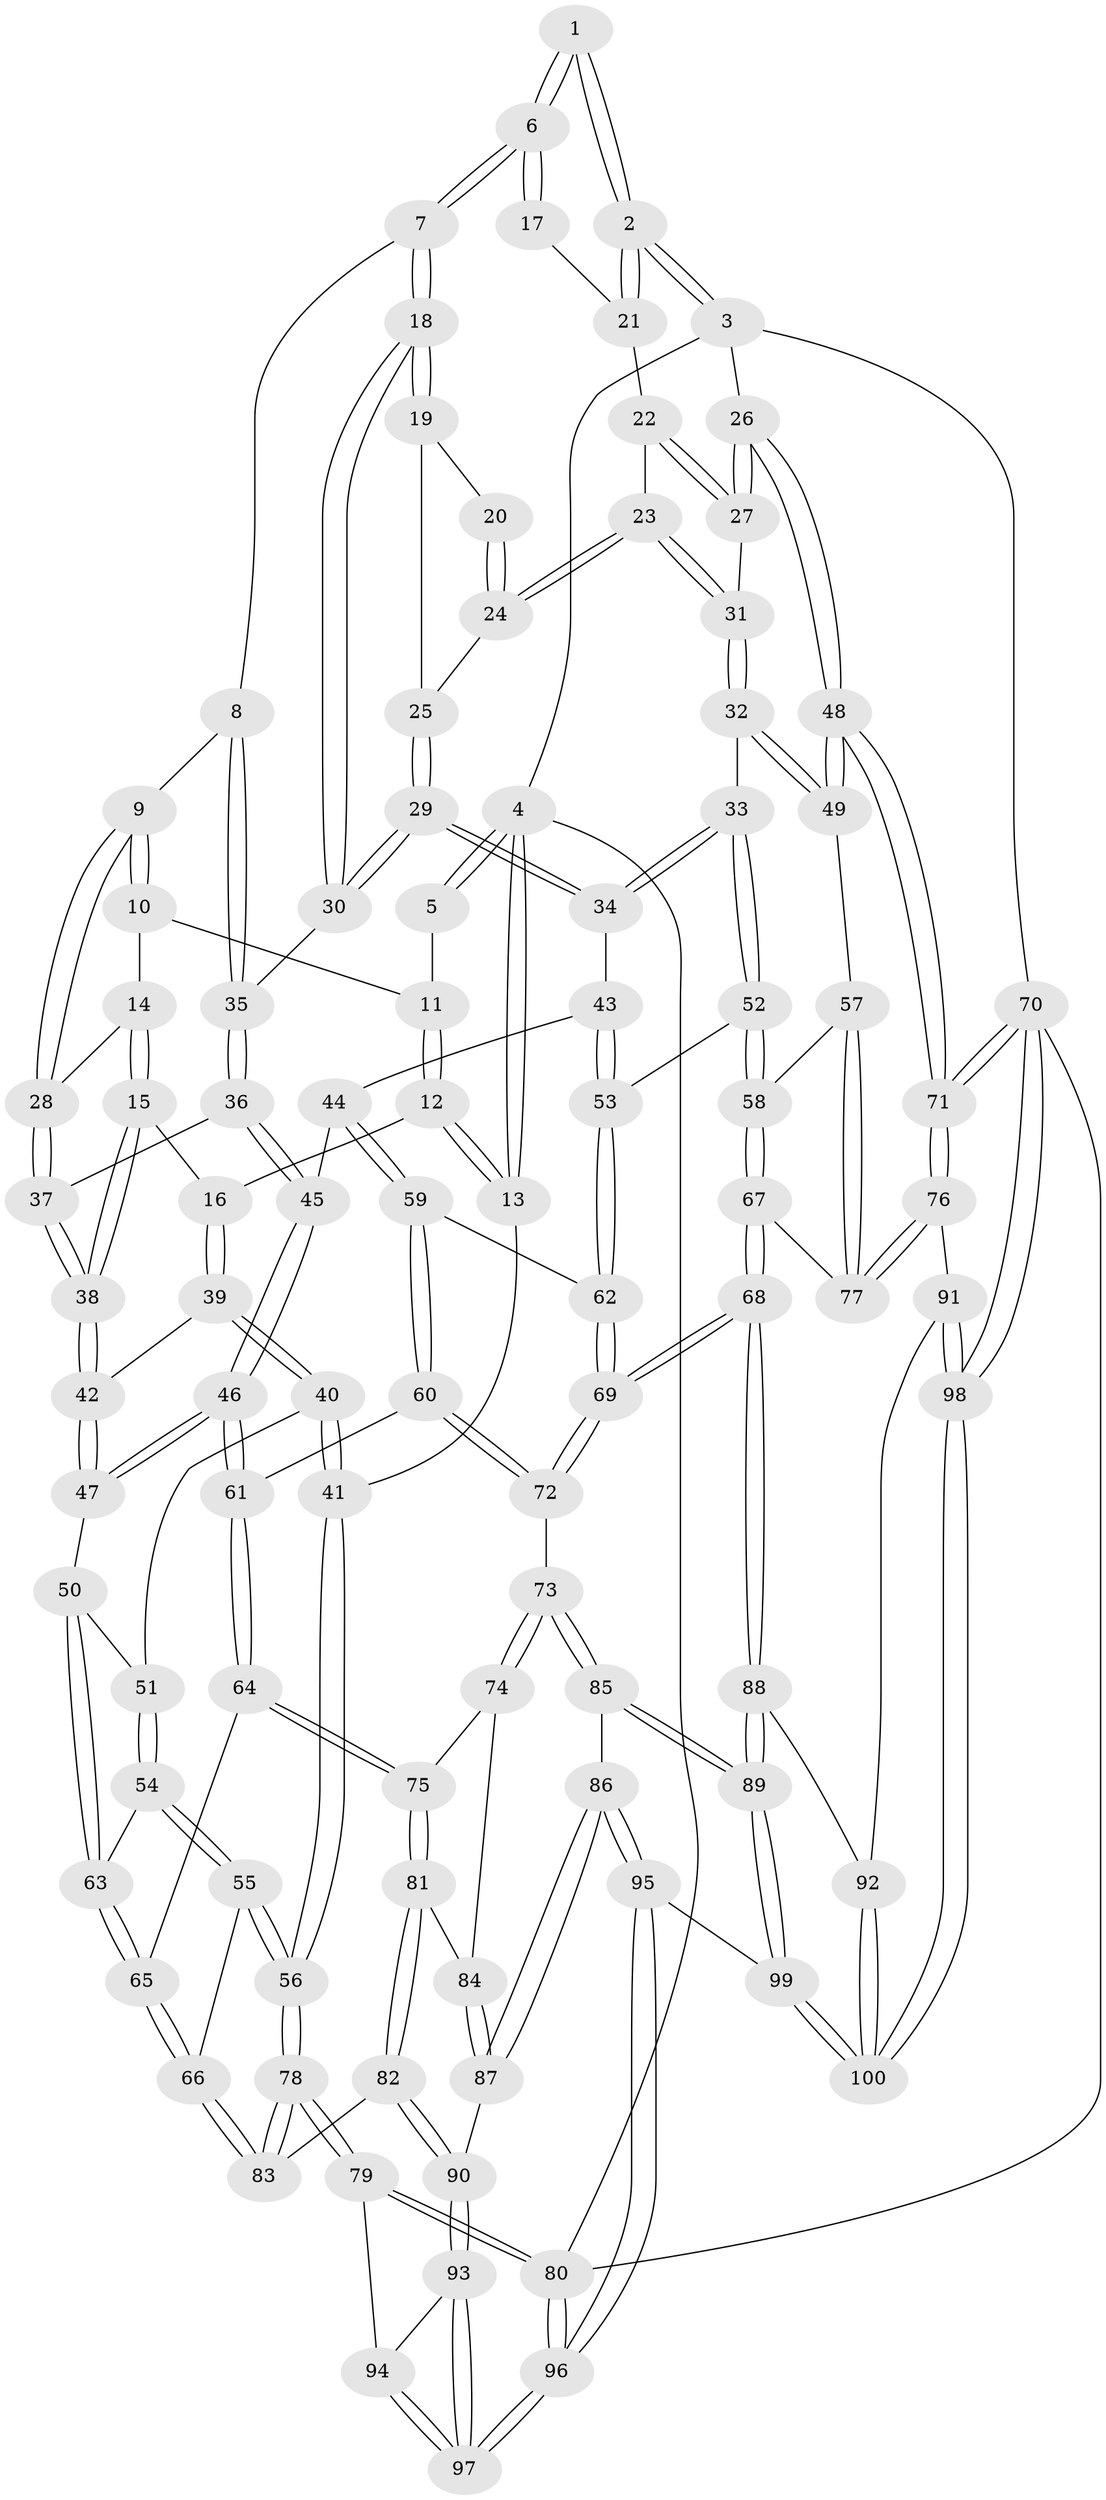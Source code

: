 // coarse degree distribution, {4: 0.5, 6: 0.017241379310344827, 8: 0.017241379310344827, 3: 0.2413793103448276, 5: 0.20689655172413793, 2: 0.017241379310344827}
// Generated by graph-tools (version 1.1) at 2025/42/03/06/25 10:42:35]
// undirected, 100 vertices, 247 edges
graph export_dot {
graph [start="1"]
  node [color=gray90,style=filled];
  1 [pos="+0.4884675709239306+0"];
  2 [pos="+1+0"];
  3 [pos="+1+0"];
  4 [pos="+0+0"];
  5 [pos="+0.12614665690538543+0"];
  6 [pos="+0.4855590483434367+0.005735172624768172"];
  7 [pos="+0.4687072429666515+0.05092630174371083"];
  8 [pos="+0.37263663566433014+0.13447992573250492"];
  9 [pos="+0.3725210889016038+0.13455291872950878"];
  10 [pos="+0.1981954267425031+0.07579667790324479"];
  11 [pos="+0.16075700798396858+0.04311525650000413"];
  12 [pos="+0.08143819199190469+0.13257091618718264"];
  13 [pos="+0+0.15998735188152796"];
  14 [pos="+0.1999938090563059+0.20142033484824037"];
  15 [pos="+0.18599080248145294+0.22426256198523475"];
  16 [pos="+0.12956932788947262+0.2283334382282226"];
  17 [pos="+0.6788872474380109+0.10963425019586318"];
  18 [pos="+0.547240818172507+0.20793259062011582"];
  19 [pos="+0.6294518198864916+0.18428120558185057"];
  20 [pos="+0.6782561463059057+0.1485466268216965"];
  21 [pos="+0.8305579181222725+0.06391396367689867"];
  22 [pos="+0.8278806170622058+0.10042630160812713"];
  23 [pos="+0.7688873971196615+0.21878640635134014"];
  24 [pos="+0.6877801369518809+0.1719058576406062"];
  25 [pos="+0.6681729206200097+0.22413576361258566"];
  26 [pos="+1+0.29467247399094265"];
  27 [pos="+0.9064074950506862+0.25462434099506676"];
  28 [pos="+0.3654684567110307+0.1474215962365035"];
  29 [pos="+0.6562349666185254+0.32612126621677007"];
  30 [pos="+0.565326468368779+0.29529555497030957"];
  31 [pos="+0.7668958149455745+0.32213015383204296"];
  32 [pos="+0.7450639607902498+0.35743094561468525"];
  33 [pos="+0.7170968062425912+0.3654792360229136"];
  34 [pos="+0.7149510826368137+0.36499300357757297"];
  35 [pos="+0.4954120958766338+0.3399443335325924"];
  36 [pos="+0.49112220646826416+0.3441651868474689"];
  37 [pos="+0.3200847494774268+0.3051071093474131"];
  38 [pos="+0.28881971660461736+0.3313899966938503"];
  39 [pos="+0.05508372741248437+0.3480294262963152"];
  40 [pos="+0.024382029504371783+0.3657799390391781"];
  41 [pos="+0+0.3864998312751179"];
  42 [pos="+0.2780905705479661+0.35607326051324134"];
  43 [pos="+0.5966245903269526+0.458506083253133"];
  44 [pos="+0.5100409978527094+0.4690463427843289"];
  45 [pos="+0.4770941410319452+0.4463460760369607"];
  46 [pos="+0.3991128922106382+0.48562236602284525"];
  47 [pos="+0.28058319826024325+0.3772109189528317"];
  48 [pos="+1+0.4344498986464865"];
  49 [pos="+0.9501113899486592+0.48969335759022364"];
  50 [pos="+0.21860888091104055+0.4814208466929958"];
  51 [pos="+0.06563422950002207+0.4046319337284684"];
  52 [pos="+0.7094832047041486+0.5156344923361944"];
  53 [pos="+0.6223905251838759+0.5504966525563351"];
  54 [pos="+0.131985787274933+0.5443765695358634"];
  55 [pos="+0.13144380597907387+0.5450971766452184"];
  56 [pos="+0+0.6721002055735502"];
  57 [pos="+0.9108579624856243+0.5414226276184599"];
  58 [pos="+0.7888170638628526+0.6324357217336157"];
  59 [pos="+0.5297240778938117+0.5290915818155658"];
  60 [pos="+0.4747107645743601+0.608894875939757"];
  61 [pos="+0.3809359262247531+0.5463479852512718"];
  62 [pos="+0.6016869301471413+0.5769794602205797"];
  63 [pos="+0.21704565899056838+0.5054233037814126"];
  64 [pos="+0.3190813157021173+0.5965616618682026"];
  65 [pos="+0.28290255393495534+0.5931119508140088"];
  66 [pos="+0.18320871304400713+0.6821138521404038"];
  67 [pos="+0.7552307021716053+0.7189293553350675"];
  68 [pos="+0.6843533646622291+0.7768409500450414"];
  69 [pos="+0.6053711004204156+0.711536625412353"];
  70 [pos="+1+1"];
  71 [pos="+1+0.8706861529846096"];
  72 [pos="+0.5115305076186487+0.6922202156770145"];
  73 [pos="+0.4497971137146107+0.7191247322363788"];
  74 [pos="+0.4040614780989168+0.715670537024047"];
  75 [pos="+0.3497850082111077+0.6661233120018084"];
  76 [pos="+1+0.7969512681933507"];
  77 [pos="+0.9783041285484397+0.7721909632361952"];
  78 [pos="+0+0.6962227457466139"];
  79 [pos="+0+0.7516125430106994"];
  80 [pos="+0+1"];
  81 [pos="+0.24642328537572447+0.7765861114505648"];
  82 [pos="+0.2207608190072033+0.7911035407088444"];
  83 [pos="+0.16642623998647704+0.712930927165698"];
  84 [pos="+0.3743943164659718+0.7542635475388307"];
  85 [pos="+0.4456582830951171+0.8279058887352685"];
  86 [pos="+0.3836895632118215+0.8751401173844146"];
  87 [pos="+0.3618270238478126+0.8556494114969888"];
  88 [pos="+0.6820051751871137+0.8074894154333836"];
  89 [pos="+0.6130841193256599+0.8812688487035228"];
  90 [pos="+0.2247882903224088+0.8250372541560925"];
  91 [pos="+0.8611203001321218+0.887107850436226"];
  92 [pos="+0.6894686551375163+0.8150165550969548"];
  93 [pos="+0.21769916893202582+0.8406749591505629"];
  94 [pos="+0.016586557869736295+0.8744943461117959"];
  95 [pos="+0.43960432127796845+1"];
  96 [pos="+0.247642456227488+1"];
  97 [pos="+0.21125920125687314+1"];
  98 [pos="+1+1"];
  99 [pos="+0.4617198371313834+1"];
  100 [pos="+1+1"];
  1 -- 2;
  1 -- 2;
  1 -- 6;
  1 -- 6;
  2 -- 3;
  2 -- 3;
  2 -- 21;
  2 -- 21;
  3 -- 4;
  3 -- 26;
  3 -- 70;
  4 -- 5;
  4 -- 5;
  4 -- 13;
  4 -- 13;
  4 -- 80;
  5 -- 11;
  6 -- 7;
  6 -- 7;
  6 -- 17;
  6 -- 17;
  7 -- 8;
  7 -- 18;
  7 -- 18;
  8 -- 9;
  8 -- 35;
  8 -- 35;
  9 -- 10;
  9 -- 10;
  9 -- 28;
  9 -- 28;
  10 -- 11;
  10 -- 14;
  11 -- 12;
  11 -- 12;
  12 -- 13;
  12 -- 13;
  12 -- 16;
  13 -- 41;
  14 -- 15;
  14 -- 15;
  14 -- 28;
  15 -- 16;
  15 -- 38;
  15 -- 38;
  16 -- 39;
  16 -- 39;
  17 -- 21;
  18 -- 19;
  18 -- 19;
  18 -- 30;
  18 -- 30;
  19 -- 20;
  19 -- 25;
  20 -- 24;
  20 -- 24;
  21 -- 22;
  22 -- 23;
  22 -- 27;
  22 -- 27;
  23 -- 24;
  23 -- 24;
  23 -- 31;
  23 -- 31;
  24 -- 25;
  25 -- 29;
  25 -- 29;
  26 -- 27;
  26 -- 27;
  26 -- 48;
  26 -- 48;
  27 -- 31;
  28 -- 37;
  28 -- 37;
  29 -- 30;
  29 -- 30;
  29 -- 34;
  29 -- 34;
  30 -- 35;
  31 -- 32;
  31 -- 32;
  32 -- 33;
  32 -- 49;
  32 -- 49;
  33 -- 34;
  33 -- 34;
  33 -- 52;
  33 -- 52;
  34 -- 43;
  35 -- 36;
  35 -- 36;
  36 -- 37;
  36 -- 45;
  36 -- 45;
  37 -- 38;
  37 -- 38;
  38 -- 42;
  38 -- 42;
  39 -- 40;
  39 -- 40;
  39 -- 42;
  40 -- 41;
  40 -- 41;
  40 -- 51;
  41 -- 56;
  41 -- 56;
  42 -- 47;
  42 -- 47;
  43 -- 44;
  43 -- 53;
  43 -- 53;
  44 -- 45;
  44 -- 59;
  44 -- 59;
  45 -- 46;
  45 -- 46;
  46 -- 47;
  46 -- 47;
  46 -- 61;
  46 -- 61;
  47 -- 50;
  48 -- 49;
  48 -- 49;
  48 -- 71;
  48 -- 71;
  49 -- 57;
  50 -- 51;
  50 -- 63;
  50 -- 63;
  51 -- 54;
  51 -- 54;
  52 -- 53;
  52 -- 58;
  52 -- 58;
  53 -- 62;
  53 -- 62;
  54 -- 55;
  54 -- 55;
  54 -- 63;
  55 -- 56;
  55 -- 56;
  55 -- 66;
  56 -- 78;
  56 -- 78;
  57 -- 58;
  57 -- 77;
  57 -- 77;
  58 -- 67;
  58 -- 67;
  59 -- 60;
  59 -- 60;
  59 -- 62;
  60 -- 61;
  60 -- 72;
  60 -- 72;
  61 -- 64;
  61 -- 64;
  62 -- 69;
  62 -- 69;
  63 -- 65;
  63 -- 65;
  64 -- 65;
  64 -- 75;
  64 -- 75;
  65 -- 66;
  65 -- 66;
  66 -- 83;
  66 -- 83;
  67 -- 68;
  67 -- 68;
  67 -- 77;
  68 -- 69;
  68 -- 69;
  68 -- 88;
  68 -- 88;
  69 -- 72;
  69 -- 72;
  70 -- 71;
  70 -- 71;
  70 -- 98;
  70 -- 98;
  70 -- 80;
  71 -- 76;
  71 -- 76;
  72 -- 73;
  73 -- 74;
  73 -- 74;
  73 -- 85;
  73 -- 85;
  74 -- 75;
  74 -- 84;
  75 -- 81;
  75 -- 81;
  76 -- 77;
  76 -- 77;
  76 -- 91;
  78 -- 79;
  78 -- 79;
  78 -- 83;
  78 -- 83;
  79 -- 80;
  79 -- 80;
  79 -- 94;
  80 -- 96;
  80 -- 96;
  81 -- 82;
  81 -- 82;
  81 -- 84;
  82 -- 83;
  82 -- 90;
  82 -- 90;
  84 -- 87;
  84 -- 87;
  85 -- 86;
  85 -- 89;
  85 -- 89;
  86 -- 87;
  86 -- 87;
  86 -- 95;
  86 -- 95;
  87 -- 90;
  88 -- 89;
  88 -- 89;
  88 -- 92;
  89 -- 99;
  89 -- 99;
  90 -- 93;
  90 -- 93;
  91 -- 92;
  91 -- 98;
  91 -- 98;
  92 -- 100;
  92 -- 100;
  93 -- 94;
  93 -- 97;
  93 -- 97;
  94 -- 97;
  94 -- 97;
  95 -- 96;
  95 -- 96;
  95 -- 99;
  96 -- 97;
  96 -- 97;
  98 -- 100;
  98 -- 100;
  99 -- 100;
  99 -- 100;
}
